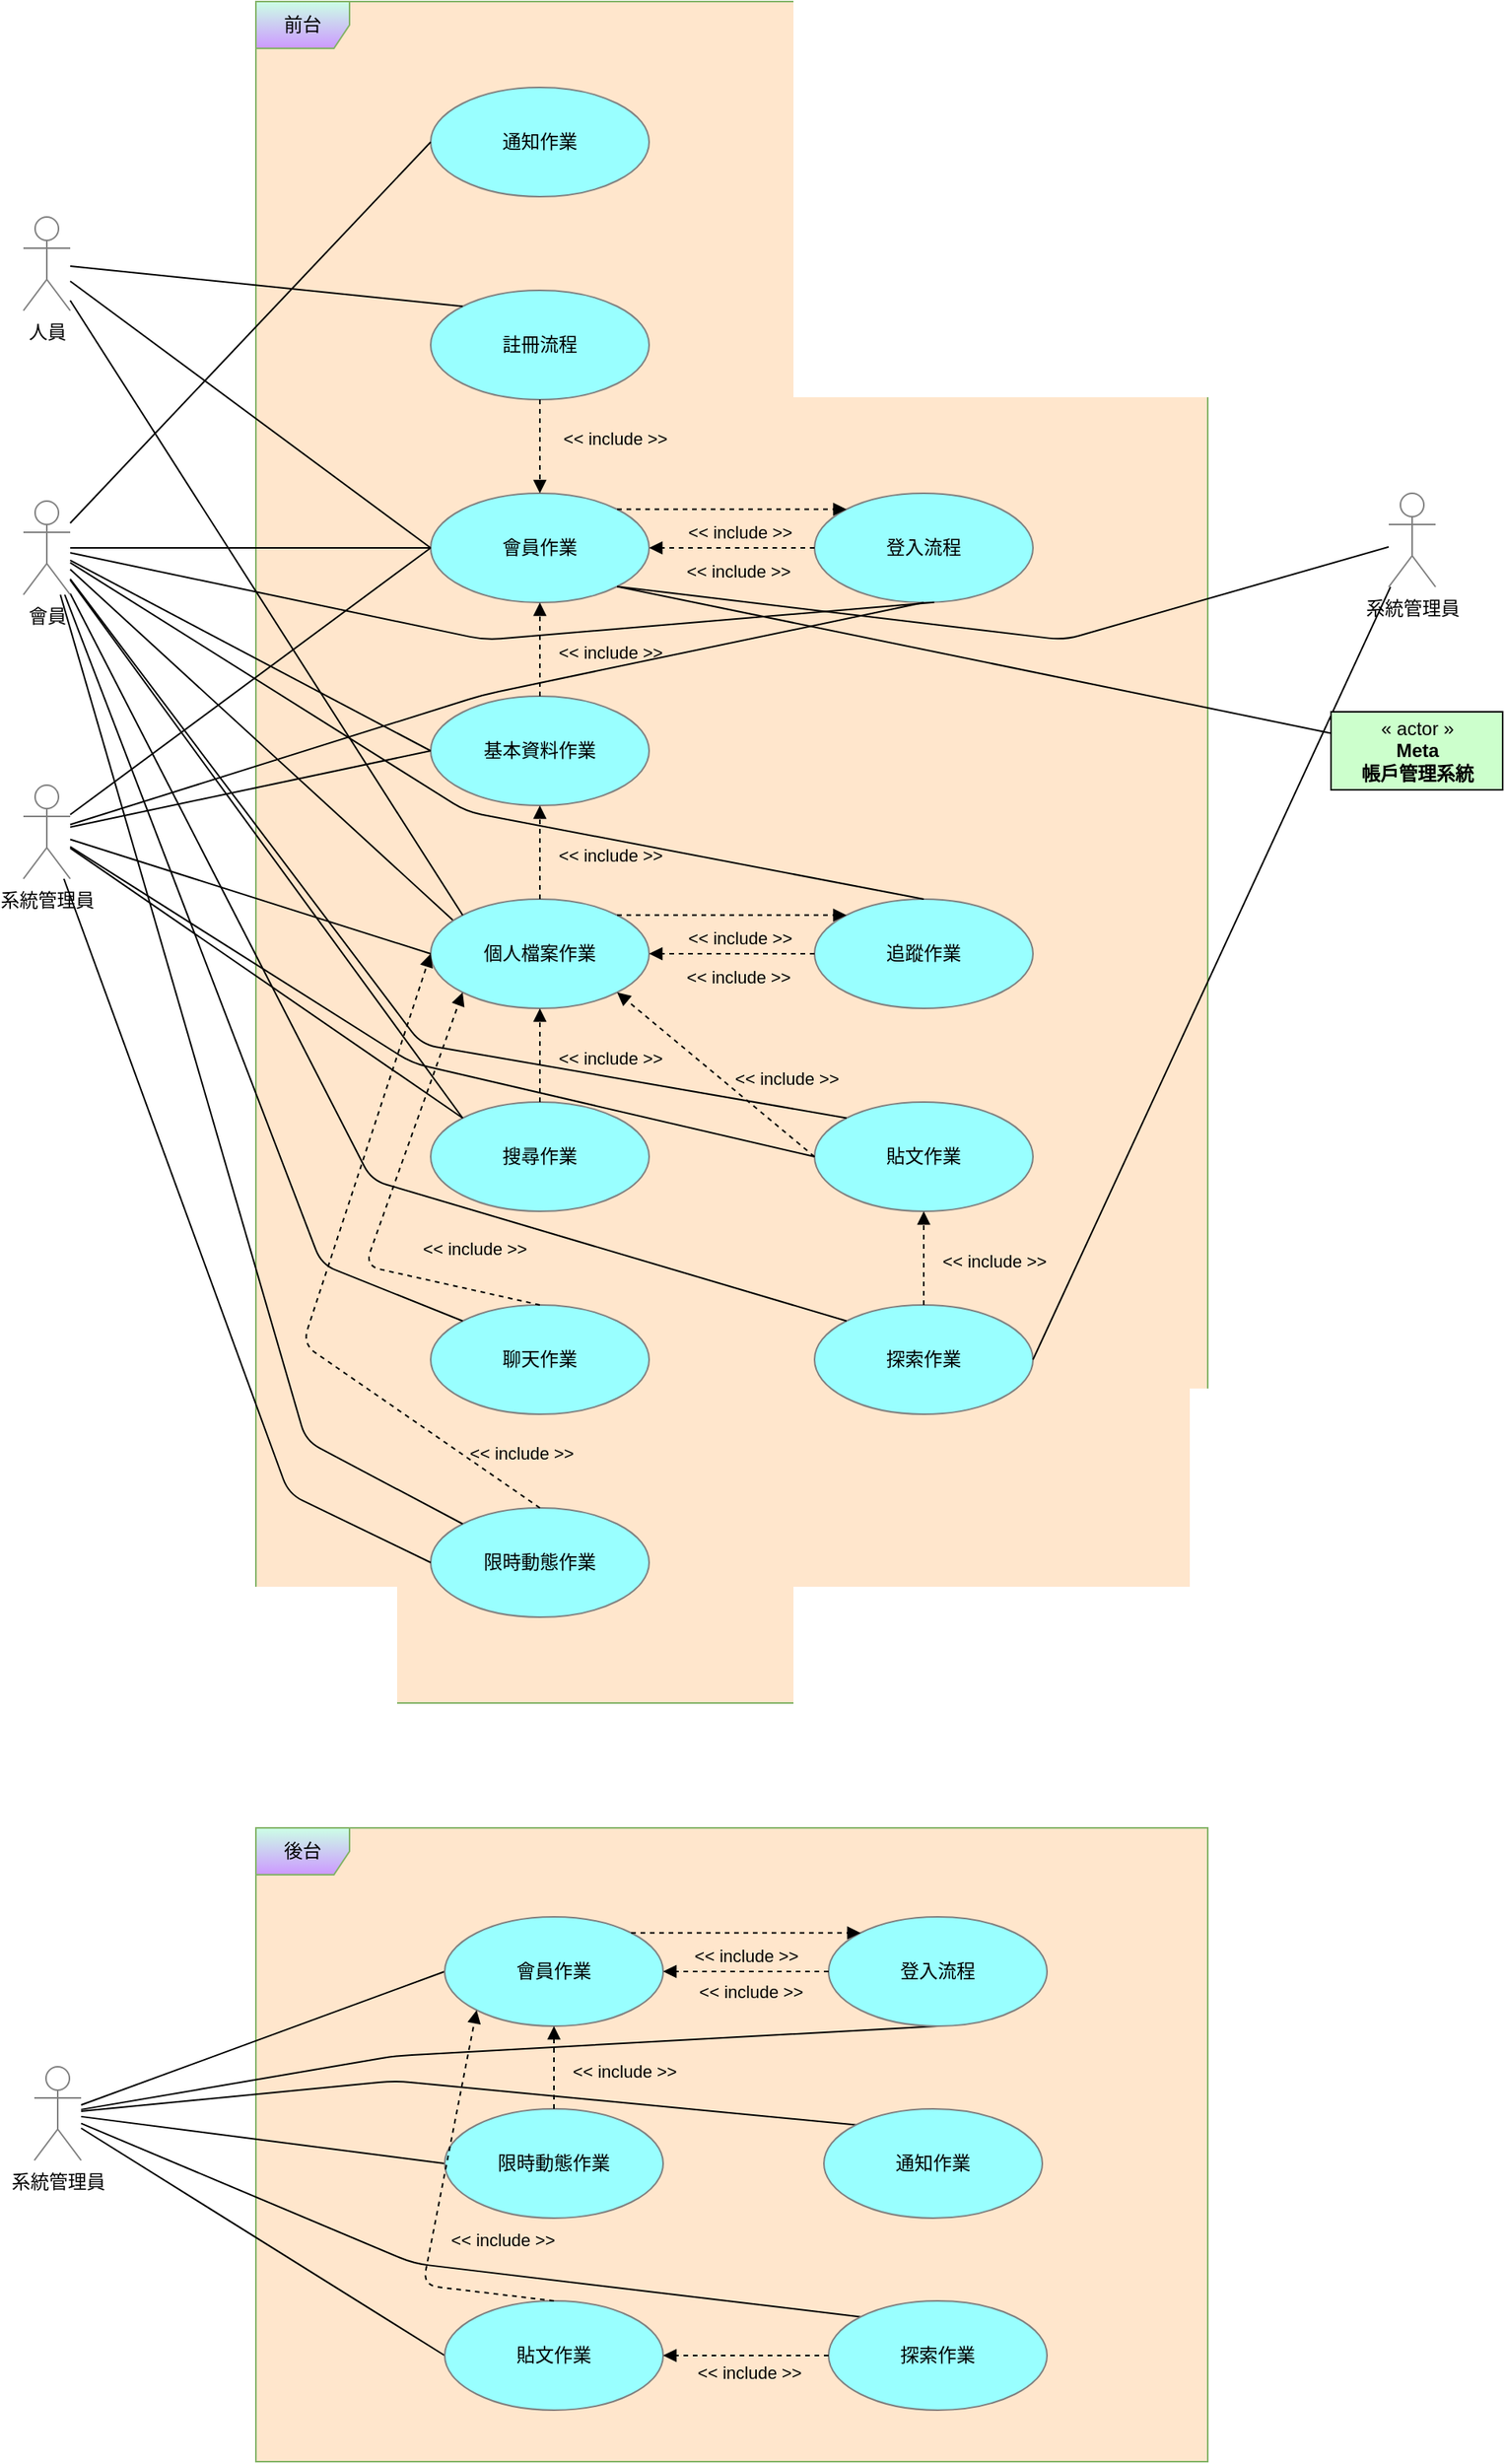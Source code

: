 <mxfile>
    <diagram id="ftglrU1FlYm7jEPvMOvH" name="使用案例圖">
        <mxGraphModel dx="820" dy="567" grid="0" gridSize="10" guides="1" tooltips="1" connect="1" arrows="1" fold="1" page="1" pageScale="1" pageWidth="827" pageHeight="1169" background="#ffffff" math="0" shadow="0">
            <root>
                <mxCell id="0"/>
                <mxCell id="1" parent="0"/>
                <mxCell id="iNfx0G8FtjPH49owoZk--5" value="前台" style="shape=umlFrame;whiteSpace=wrap;html=1;swimlaneFillColor=#FFE6CC;fillColor=#CCFFE6;strokeColor=#82b366;gradientColor=#CC99FF;fontColor=#000000;" parent="1" vertex="1">
                    <mxGeometry x="230" y="80" width="610" height="1090" as="geometry"/>
                </mxCell>
                <mxCell id="iNfx0G8FtjPH49owoZk--6" value="會員作業" style="ellipse;whiteSpace=wrap;html=1;fontColor=#000000;fillColor=#99FFFF;gradientColor=none;strokeColor=#808080;" parent="1" vertex="1">
                    <mxGeometry x="342" y="395" width="140" height="70" as="geometry"/>
                </mxCell>
                <mxCell id="iNfx0G8FtjPH49owoZk--7" value="註冊流程" style="ellipse;whiteSpace=wrap;html=1;fontColor=#000000;fillColor=#99FFFF;gradientColor=none;strokeColor=#808080;" parent="1" vertex="1">
                    <mxGeometry x="342" y="265" width="140" height="70" as="geometry"/>
                </mxCell>
                <mxCell id="iNfx0G8FtjPH49owoZk--8" value="登入流程" style="ellipse;whiteSpace=wrap;html=1;fontColor=#000000;fillColor=#99FFFF;gradientColor=none;strokeColor=#808080;" parent="1" vertex="1">
                    <mxGeometry x="588" y="395" width="140" height="70" as="geometry"/>
                </mxCell>
                <mxCell id="iNfx0G8FtjPH49owoZk--9" value="個人檔案作業" style="ellipse;whiteSpace=wrap;html=1;fontColor=#000000;fillColor=#99FFFF;gradientColor=none;strokeColor=#808080;" parent="1" vertex="1">
                    <mxGeometry x="342" y="655" width="140" height="70" as="geometry"/>
                </mxCell>
                <mxCell id="iNfx0G8FtjPH49owoZk--10" value="貼文作業" style="ellipse;whiteSpace=wrap;html=1;fontColor=#000000;fillColor=#99FFFF;gradientColor=none;strokeColor=#808080;" parent="1" vertex="1">
                    <mxGeometry x="588" y="785" width="140" height="70" as="geometry"/>
                </mxCell>
                <mxCell id="iNfx0G8FtjPH49owoZk--11" value="搜尋作業" style="ellipse;whiteSpace=wrap;html=1;fontColor=#000000;fillColor=#99FFFF;gradientColor=none;strokeColor=#808080;" parent="1" vertex="1">
                    <mxGeometry x="342" y="785" width="140" height="70" as="geometry"/>
                </mxCell>
                <mxCell id="iNfx0G8FtjPH49owoZk--12" value="探索作業" style="ellipse;whiteSpace=wrap;html=1;fontColor=#000000;fillColor=#99FFFF;gradientColor=none;strokeColor=#808080;" parent="1" vertex="1">
                    <mxGeometry x="588" y="915" width="140" height="70" as="geometry"/>
                </mxCell>
                <mxCell id="iNfx0G8FtjPH49owoZk--13" value="聊天作業" style="ellipse;whiteSpace=wrap;html=1;fontColor=#000000;fillColor=#99FFFF;gradientColor=none;strokeColor=#808080;" parent="1" vertex="1">
                    <mxGeometry x="342" y="915" width="140" height="70" as="geometry"/>
                </mxCell>
                <mxCell id="iNfx0G8FtjPH49owoZk--15" value="限時動態作業" style="ellipse;whiteSpace=wrap;html=1;fontColor=#000000;fillColor=#99FFFF;gradientColor=none;strokeColor=#808080;" parent="1" vertex="1">
                    <mxGeometry x="342" y="1045" width="140" height="70" as="geometry"/>
                </mxCell>
                <mxCell id="iNfx0G8FtjPH49owoZk--16" value="追蹤作業" style="ellipse;whiteSpace=wrap;html=1;fontColor=#000000;fillColor=#99FFFF;gradientColor=none;strokeColor=#808080;" parent="1" vertex="1">
                    <mxGeometry x="588" y="655" width="140" height="70" as="geometry"/>
                </mxCell>
                <mxCell id="iNfx0G8FtjPH49owoZk--17" value="基本資料作業" style="ellipse;whiteSpace=wrap;html=1;fontColor=#000000;fillColor=#99FFFF;gradientColor=none;strokeColor=#808080;" parent="1" vertex="1">
                    <mxGeometry x="342" y="525" width="140" height="70" as="geometry"/>
                </mxCell>
                <mxCell id="iNfx0G8FtjPH49owoZk--18" value="通知作業" style="ellipse;whiteSpace=wrap;html=1;fontColor=#000000;fillColor=#99FFFF;gradientColor=none;strokeColor=#808080;" parent="1" vertex="1">
                    <mxGeometry x="342" y="135" width="140" height="70" as="geometry"/>
                </mxCell>
                <mxCell id="iNfx0G8FtjPH49owoZk--19" value="&amp;lt;&amp;lt; include &amp;gt;&amp;gt;" style="endArrow=block;endFill=1;html=1;fontColor=#000000;rounded=1;dashed=1;strokeWidth=1;strokeColor=#000000;labelBackgroundColor=none;exitX=0.5;exitY=1;exitDx=0;exitDy=0;entryX=0.5;entryY=0;entryDx=0;entryDy=0;" parent="1" source="iNfx0G8FtjPH49owoZk--7" target="iNfx0G8FtjPH49owoZk--6" edge="1">
                    <mxGeometry x="-0.167" y="48" width="160" relative="1" as="geometry">
                        <mxPoint x="297" y="240" as="sourcePoint"/>
                        <mxPoint x="297" y="199" as="targetPoint"/>
                        <mxPoint as="offset"/>
                    </mxGeometry>
                </mxCell>
                <mxCell id="iNfx0G8FtjPH49owoZk--20" value="&amp;lt;&amp;lt; include &amp;gt;&amp;gt;" style="endArrow=block;endFill=1;html=1;fontColor=#000000;rounded=1;dashed=1;strokeWidth=1;strokeColor=#000000;labelBackgroundColor=none;exitX=1;exitY=0;exitDx=0;exitDy=0;entryX=0;entryY=0;entryDx=0;entryDy=0;" parent="1" source="iNfx0G8FtjPH49owoZk--6" target="iNfx0G8FtjPH49owoZk--8" edge="1">
                    <mxGeometry x="0.068" y="-15" width="160" relative="1" as="geometry">
                        <mxPoint x="307" y="250" as="sourcePoint"/>
                        <mxPoint x="307" y="209" as="targetPoint"/>
                        <mxPoint as="offset"/>
                    </mxGeometry>
                </mxCell>
                <mxCell id="iNfx0G8FtjPH49owoZk--21" value="&amp;lt;&amp;lt; include &amp;gt;&amp;gt;" style="endArrow=block;endFill=1;html=1;fontColor=#000000;rounded=1;dashed=1;strokeWidth=1;strokeColor=#000000;labelBackgroundColor=none;exitX=0;exitY=0.5;exitDx=0;exitDy=0;entryX=1;entryY=0.5;entryDx=0;entryDy=0;" parent="1" source="iNfx0G8FtjPH49owoZk--8" target="iNfx0G8FtjPH49owoZk--6" edge="1">
                    <mxGeometry x="-0.068" y="15" width="160" relative="1" as="geometry">
                        <mxPoint x="317" y="260" as="sourcePoint"/>
                        <mxPoint x="317" y="219" as="targetPoint"/>
                        <mxPoint as="offset"/>
                    </mxGeometry>
                </mxCell>
                <mxCell id="iNfx0G8FtjPH49owoZk--22" value="&amp;lt;&amp;lt; include &amp;gt;&amp;gt;" style="endArrow=block;endFill=1;html=1;fontColor=#000000;rounded=1;dashed=1;strokeWidth=1;strokeColor=#000000;labelBackgroundColor=none;exitX=0.5;exitY=0;exitDx=0;exitDy=0;entryX=0.5;entryY=1;entryDx=0;entryDy=0;" parent="1" source="iNfx0G8FtjPH49owoZk--17" target="iNfx0G8FtjPH49owoZk--6" edge="1">
                    <mxGeometry x="-0.073" y="-45" width="160" relative="1" as="geometry">
                        <mxPoint x="327" y="270" as="sourcePoint"/>
                        <mxPoint x="327" y="229" as="targetPoint"/>
                        <mxPoint as="offset"/>
                    </mxGeometry>
                </mxCell>
                <mxCell id="iNfx0G8FtjPH49owoZk--23" value="&amp;lt;&amp;lt; include &amp;gt;&amp;gt;" style="endArrow=block;endFill=1;html=1;fontColor=#000000;rounded=1;dashed=1;strokeWidth=1;strokeColor=#000000;labelBackgroundColor=none;exitX=0.5;exitY=0;exitDx=0;exitDy=0;entryX=0.5;entryY=1;entryDx=0;entryDy=0;" parent="1" source="iNfx0G8FtjPH49owoZk--9" target="iNfx0G8FtjPH49owoZk--17" edge="1">
                    <mxGeometry x="-0.073" y="-45" width="160" relative="1" as="geometry">
                        <mxPoint x="337" y="280" as="sourcePoint"/>
                        <mxPoint x="337" y="239" as="targetPoint"/>
                        <mxPoint as="offset"/>
                    </mxGeometry>
                </mxCell>
                <mxCell id="iNfx0G8FtjPH49owoZk--24" value="&amp;lt;&amp;lt; include &amp;gt;&amp;gt;" style="endArrow=block;endFill=1;html=1;fontColor=#000000;rounded=1;dashed=1;strokeWidth=1;strokeColor=#000000;labelBackgroundColor=none;exitX=1;exitY=0;exitDx=0;exitDy=0;entryX=0;entryY=0;entryDx=0;entryDy=0;" parent="1" source="iNfx0G8FtjPH49owoZk--9" target="iNfx0G8FtjPH49owoZk--16" edge="1">
                    <mxGeometry x="0.068" y="-15" width="160" relative="1" as="geometry">
                        <mxPoint x="347" y="290" as="sourcePoint"/>
                        <mxPoint x="347" y="249" as="targetPoint"/>
                        <mxPoint as="offset"/>
                    </mxGeometry>
                </mxCell>
                <mxCell id="iNfx0G8FtjPH49owoZk--25" value="&amp;lt;&amp;lt; include &amp;gt;&amp;gt;" style="endArrow=block;endFill=1;html=1;fontColor=#000000;rounded=1;dashed=1;strokeWidth=1;strokeColor=#000000;labelBackgroundColor=none;exitX=0;exitY=0.5;exitDx=0;exitDy=0;entryX=1;entryY=0.5;entryDx=0;entryDy=0;" parent="1" source="iNfx0G8FtjPH49owoZk--16" target="iNfx0G8FtjPH49owoZk--9" edge="1">
                    <mxGeometry x="-0.068" y="15" width="160" relative="1" as="geometry">
                        <mxPoint x="357" y="300" as="sourcePoint"/>
                        <mxPoint x="357" y="259" as="targetPoint"/>
                        <mxPoint as="offset"/>
                    </mxGeometry>
                </mxCell>
                <mxCell id="iNfx0G8FtjPH49owoZk--26" value="&amp;lt;&amp;lt; include &amp;gt;&amp;gt;" style="endArrow=block;endFill=1;html=1;fontColor=#000000;rounded=1;dashed=1;strokeWidth=1;strokeColor=#000000;labelBackgroundColor=none;exitX=0.5;exitY=0;exitDx=0;exitDy=0;entryX=0.5;entryY=1;entryDx=0;entryDy=0;" parent="1" source="iNfx0G8FtjPH49owoZk--11" target="iNfx0G8FtjPH49owoZk--9" edge="1">
                    <mxGeometry x="-0.073" y="-45" width="160" relative="1" as="geometry">
                        <mxPoint x="367" y="310" as="sourcePoint"/>
                        <mxPoint x="367" y="269" as="targetPoint"/>
                        <mxPoint as="offset"/>
                    </mxGeometry>
                </mxCell>
                <mxCell id="iNfx0G8FtjPH49owoZk--27" value="&amp;lt;&amp;lt; include &amp;gt;&amp;gt;" style="endArrow=block;endFill=1;html=1;fontColor=#000000;rounded=1;dashed=1;strokeWidth=1;strokeColor=#000000;labelBackgroundColor=none;exitX=0;exitY=0.5;exitDx=0;exitDy=0;entryX=1;entryY=1;entryDx=0;entryDy=0;" parent="1" source="iNfx0G8FtjPH49owoZk--10" target="iNfx0G8FtjPH49owoZk--9" edge="1">
                    <mxGeometry x="-0.442" y="-27" width="160" relative="1" as="geometry">
                        <mxPoint x="377" y="320" as="sourcePoint"/>
                        <mxPoint x="377" y="279" as="targetPoint"/>
                        <mxPoint as="offset"/>
                    </mxGeometry>
                </mxCell>
                <mxCell id="iNfx0G8FtjPH49owoZk--28" value="&amp;lt;&amp;lt; include &amp;gt;&amp;gt;" style="endArrow=block;endFill=1;html=1;fontColor=#000000;rounded=1;dashed=1;strokeWidth=1;strokeColor=#000000;labelBackgroundColor=none;exitX=0.5;exitY=0;exitDx=0;exitDy=0;entryX=0.5;entryY=1;entryDx=0;entryDy=0;" parent="1" source="iNfx0G8FtjPH49owoZk--12" target="iNfx0G8FtjPH49owoZk--10" edge="1">
                    <mxGeometry x="-0.073" y="-45" width="160" relative="1" as="geometry">
                        <mxPoint x="387" y="330" as="sourcePoint"/>
                        <mxPoint x="387" y="289" as="targetPoint"/>
                        <mxPoint as="offset"/>
                    </mxGeometry>
                </mxCell>
                <mxCell id="iNfx0G8FtjPH49owoZk--29" value="&amp;lt;&amp;lt; include &amp;gt;&amp;gt;" style="endArrow=block;endFill=1;html=1;fontColor=#000000;rounded=1;dashed=1;strokeWidth=1;strokeColor=#000000;labelBackgroundColor=none;exitX=0.5;exitY=0;exitDx=0;exitDy=0;entryX=0;entryY=1;entryDx=0;entryDy=0;" parent="1" source="iNfx0G8FtjPH49owoZk--13" target="iNfx0G8FtjPH49owoZk--9" edge="1">
                    <mxGeometry x="-0.679" y="-26" width="160" relative="1" as="geometry">
                        <mxPoint x="397" y="340" as="sourcePoint"/>
                        <mxPoint x="397" y="299" as="targetPoint"/>
                        <mxPoint as="offset"/>
                        <Array as="points">
                            <mxPoint x="300" y="890"/>
                        </Array>
                    </mxGeometry>
                </mxCell>
                <mxCell id="iNfx0G8FtjPH49owoZk--30" value="&amp;lt;&amp;lt; include &amp;gt;&amp;gt;" style="endArrow=block;endFill=1;html=1;fontColor=#000000;rounded=1;dashed=1;strokeWidth=1;strokeColor=#000000;labelBackgroundColor=none;exitX=0.5;exitY=0;exitDx=0;exitDy=0;entryX=0;entryY=0.5;entryDx=0;entryDy=0;" parent="1" source="iNfx0G8FtjPH49owoZk--15" target="iNfx0G8FtjPH49owoZk--9" edge="1">
                    <mxGeometry x="-0.867" y="-22" width="160" relative="1" as="geometry">
                        <mxPoint x="407" y="350" as="sourcePoint"/>
                        <mxPoint x="407" y="309" as="targetPoint"/>
                        <mxPoint as="offset"/>
                        <Array as="points">
                            <mxPoint x="260" y="940"/>
                        </Array>
                    </mxGeometry>
                </mxCell>
                <mxCell id="iNfx0G8FtjPH49owoZk--40" style="edgeStyle=none;html=1;entryX=0;entryY=0;entryDx=0;entryDy=0;fontColor=#000000;endArrow=none;endFill=0;strokeColor=#000000;" parent="1" source="iNfx0G8FtjPH49owoZk--31" target="iNfx0G8FtjPH49owoZk--7" edge="1">
                    <mxGeometry relative="1" as="geometry"/>
                </mxCell>
                <mxCell id="iNfx0G8FtjPH49owoZk--41" style="edgeStyle=none;html=1;entryX=0;entryY=0;entryDx=0;entryDy=0;fontColor=#000000;endArrow=none;endFill=0;strokeColor=#000000;" parent="1" source="iNfx0G8FtjPH49owoZk--31" target="iNfx0G8FtjPH49owoZk--9" edge="1">
                    <mxGeometry relative="1" as="geometry"/>
                </mxCell>
                <mxCell id="iNfx0G8FtjPH49owoZk--42" style="edgeStyle=none;html=1;entryX=0;entryY=0.5;entryDx=0;entryDy=0;fontColor=#000000;endArrow=none;endFill=0;strokeColor=#000000;" parent="1" source="iNfx0G8FtjPH49owoZk--31" target="iNfx0G8FtjPH49owoZk--6" edge="1">
                    <mxGeometry relative="1" as="geometry"/>
                </mxCell>
                <mxCell id="iNfx0G8FtjPH49owoZk--31" value="人員" style="shape=umlActor;verticalLabelPosition=bottom;verticalAlign=top;html=1;fontColor=#000000;strokeColor=#808080;fillColor=none;gradientColor=none;" parent="1" vertex="1">
                    <mxGeometry x="81" y="218" width="30" height="60" as="geometry"/>
                </mxCell>
                <mxCell id="iNfx0G8FtjPH49owoZk--43" style="edgeStyle=none;html=1;entryX=0;entryY=0.5;entryDx=0;entryDy=0;fontColor=#000000;endArrow=none;endFill=0;strokeColor=#000000;" parent="1" source="iNfx0G8FtjPH49owoZk--32" target="iNfx0G8FtjPH49owoZk--18" edge="1">
                    <mxGeometry relative="1" as="geometry"/>
                </mxCell>
                <mxCell id="iNfx0G8FtjPH49owoZk--44" style="edgeStyle=none;html=1;entryX=0;entryY=0.5;entryDx=0;entryDy=0;fontColor=#000000;endArrow=none;endFill=0;strokeColor=#000000;" parent="1" source="iNfx0G8FtjPH49owoZk--32" target="iNfx0G8FtjPH49owoZk--6" edge="1">
                    <mxGeometry relative="1" as="geometry"/>
                </mxCell>
                <mxCell id="iNfx0G8FtjPH49owoZk--45" style="edgeStyle=none;html=1;entryX=0;entryY=0.5;entryDx=0;entryDy=0;fontColor=#000000;endArrow=none;endFill=0;strokeColor=#000000;" parent="1" source="iNfx0G8FtjPH49owoZk--32" target="iNfx0G8FtjPH49owoZk--17" edge="1">
                    <mxGeometry relative="1" as="geometry"/>
                </mxCell>
                <mxCell id="iNfx0G8FtjPH49owoZk--46" style="edgeStyle=none;html=1;entryX=0.548;entryY=0.999;entryDx=0;entryDy=0;entryPerimeter=0;fontColor=#000000;endArrow=none;endFill=0;strokeColor=#000000;" parent="1" source="iNfx0G8FtjPH49owoZk--32" target="iNfx0G8FtjPH49owoZk--8" edge="1">
                    <mxGeometry relative="1" as="geometry">
                        <Array as="points">
                            <mxPoint x="377" y="489"/>
                        </Array>
                    </mxGeometry>
                </mxCell>
                <mxCell id="iNfx0G8FtjPH49owoZk--47" style="edgeStyle=none;html=1;entryX=0.101;entryY=0.191;entryDx=0;entryDy=0;entryPerimeter=0;fontColor=#000000;endArrow=none;endFill=0;strokeColor=#000000;" parent="1" source="iNfx0G8FtjPH49owoZk--32" target="iNfx0G8FtjPH49owoZk--9" edge="1">
                    <mxGeometry relative="1" as="geometry"/>
                </mxCell>
                <mxCell id="iNfx0G8FtjPH49owoZk--48" style="edgeStyle=none;html=1;entryX=0.5;entryY=0;entryDx=0;entryDy=0;fontColor=#000000;endArrow=none;endFill=0;strokeColor=#000000;" parent="1" source="iNfx0G8FtjPH49owoZk--32" target="iNfx0G8FtjPH49owoZk--16" edge="1">
                    <mxGeometry relative="1" as="geometry">
                        <Array as="points">
                            <mxPoint x="365" y="599"/>
                        </Array>
                    </mxGeometry>
                </mxCell>
                <mxCell id="iNfx0G8FtjPH49owoZk--49" style="edgeStyle=none;html=1;entryX=0;entryY=0;entryDx=0;entryDy=0;fontColor=#000000;endArrow=none;endFill=0;strokeColor=#000000;" parent="1" source="iNfx0G8FtjPH49owoZk--32" target="iNfx0G8FtjPH49owoZk--11" edge="1">
                    <mxGeometry relative="1" as="geometry"/>
                </mxCell>
                <mxCell id="iNfx0G8FtjPH49owoZk--50" style="edgeStyle=none;html=1;entryX=0;entryY=0;entryDx=0;entryDy=0;fontColor=#000000;endArrow=none;endFill=0;strokeColor=#000000;" parent="1" source="iNfx0G8FtjPH49owoZk--32" target="iNfx0G8FtjPH49owoZk--10" edge="1">
                    <mxGeometry relative="1" as="geometry">
                        <Array as="points">
                            <mxPoint x="336" y="748"/>
                        </Array>
                    </mxGeometry>
                </mxCell>
                <mxCell id="iNfx0G8FtjPH49owoZk--51" style="edgeStyle=none;html=1;entryX=0;entryY=0;entryDx=0;entryDy=0;fontColor=#000000;endArrow=none;endFill=0;strokeColor=#000000;" parent="1" source="iNfx0G8FtjPH49owoZk--32" target="iNfx0G8FtjPH49owoZk--12" edge="1">
                    <mxGeometry relative="1" as="geometry">
                        <Array as="points">
                            <mxPoint x="304" y="835"/>
                        </Array>
                    </mxGeometry>
                </mxCell>
                <mxCell id="iNfx0G8FtjPH49owoZk--52" style="edgeStyle=none;html=1;entryX=0;entryY=0;entryDx=0;entryDy=0;fontColor=#000000;endArrow=none;endFill=0;strokeColor=#000000;" parent="1" source="iNfx0G8FtjPH49owoZk--32" target="iNfx0G8FtjPH49owoZk--13" edge="1">
                    <mxGeometry relative="1" as="geometry">
                        <Array as="points">
                            <mxPoint x="272" y="889"/>
                        </Array>
                    </mxGeometry>
                </mxCell>
                <mxCell id="iNfx0G8FtjPH49owoZk--53" style="edgeStyle=none;html=1;entryX=0;entryY=0;entryDx=0;entryDy=0;fontColor=#000000;endArrow=none;endFill=0;strokeColor=#000000;" parent="1" source="iNfx0G8FtjPH49owoZk--32" target="iNfx0G8FtjPH49owoZk--15" edge="1">
                    <mxGeometry relative="1" as="geometry">
                        <Array as="points">
                            <mxPoint x="262" y="1002"/>
                        </Array>
                    </mxGeometry>
                </mxCell>
                <mxCell id="iNfx0G8FtjPH49owoZk--32" value="會員" style="shape=umlActor;verticalLabelPosition=bottom;verticalAlign=top;html=1;fontColor=#000000;strokeColor=#808080;fillColor=none;gradientColor=none;" parent="1" vertex="1">
                    <mxGeometry x="81" y="400" width="30" height="60" as="geometry"/>
                </mxCell>
                <mxCell id="iNfx0G8FtjPH49owoZk--54" style="edgeStyle=none;html=1;entryX=0;entryY=0.5;entryDx=0;entryDy=0;fontColor=#000000;endArrow=none;endFill=0;strokeColor=#000000;" parent="1" source="iNfx0G8FtjPH49owoZk--33" target="iNfx0G8FtjPH49owoZk--6" edge="1">
                    <mxGeometry relative="1" as="geometry"/>
                </mxCell>
                <mxCell id="iNfx0G8FtjPH49owoZk--55" style="edgeStyle=none;html=1;entryX=0.5;entryY=1;entryDx=0;entryDy=0;fontColor=#000000;endArrow=none;endFill=0;strokeColor=#000000;" parent="1" source="iNfx0G8FtjPH49owoZk--33" target="iNfx0G8FtjPH49owoZk--8" edge="1">
                    <mxGeometry relative="1" as="geometry">
                        <Array as="points">
                            <mxPoint x="376" y="524"/>
                        </Array>
                    </mxGeometry>
                </mxCell>
                <mxCell id="iNfx0G8FtjPH49owoZk--56" style="edgeStyle=none;html=1;entryX=0;entryY=0.5;entryDx=0;entryDy=0;fontColor=#000000;endArrow=none;endFill=0;strokeColor=#000000;" parent="1" source="iNfx0G8FtjPH49owoZk--33" target="iNfx0G8FtjPH49owoZk--17" edge="1">
                    <mxGeometry relative="1" as="geometry"/>
                </mxCell>
                <mxCell id="iNfx0G8FtjPH49owoZk--57" style="edgeStyle=none;html=1;entryX=0;entryY=0.5;entryDx=0;entryDy=0;fontColor=#000000;endArrow=none;endFill=0;strokeColor=#000000;" parent="1" source="iNfx0G8FtjPH49owoZk--33" target="iNfx0G8FtjPH49owoZk--9" edge="1">
                    <mxGeometry relative="1" as="geometry"/>
                </mxCell>
                <mxCell id="iNfx0G8FtjPH49owoZk--58" style="edgeStyle=none;html=1;entryX=0;entryY=0;entryDx=0;entryDy=0;fontColor=#000000;endArrow=none;endFill=0;strokeColor=#000000;" parent="1" source="iNfx0G8FtjPH49owoZk--33" target="iNfx0G8FtjPH49owoZk--11" edge="1">
                    <mxGeometry relative="1" as="geometry"/>
                </mxCell>
                <mxCell id="iNfx0G8FtjPH49owoZk--59" style="edgeStyle=none;html=1;entryX=0;entryY=0.5;entryDx=0;entryDy=0;fontColor=#000000;endArrow=none;endFill=0;strokeColor=#000000;" parent="1" source="iNfx0G8FtjPH49owoZk--33" target="iNfx0G8FtjPH49owoZk--10" edge="1">
                    <mxGeometry relative="1" as="geometry">
                        <Array as="points">
                            <mxPoint x="330" y="760"/>
                        </Array>
                    </mxGeometry>
                </mxCell>
                <mxCell id="iNfx0G8FtjPH49owoZk--60" style="edgeStyle=none;html=1;fontColor=#000000;endArrow=none;endFill=0;strokeColor=#000000;entryX=0;entryY=0.5;entryDx=0;entryDy=0;" parent="1" source="iNfx0G8FtjPH49owoZk--33" target="iNfx0G8FtjPH49owoZk--15" edge="1">
                    <mxGeometry relative="1" as="geometry">
                        <mxPoint x="166" y="1009.286" as="targetPoint"/>
                        <Array as="points">
                            <mxPoint x="251" y="1036"/>
                        </Array>
                    </mxGeometry>
                </mxCell>
                <mxCell id="iNfx0G8FtjPH49owoZk--33" value="系統管理員" style="shape=umlActor;verticalLabelPosition=bottom;verticalAlign=top;html=1;fontColor=#000000;strokeColor=#808080;fillColor=none;gradientColor=none;" parent="1" vertex="1">
                    <mxGeometry x="81" y="582" width="30" height="60" as="geometry"/>
                </mxCell>
                <mxCell id="iNfx0G8FtjPH49owoZk--38" style="edgeStyle=none;html=1;entryX=1;entryY=1;entryDx=0;entryDy=0;fontColor=#000000;endArrow=none;endFill=0;strokeColor=#000000;" parent="1" source="iNfx0G8FtjPH49owoZk--34" target="iNfx0G8FtjPH49owoZk--6" edge="1">
                    <mxGeometry relative="1" as="geometry">
                        <Array as="points">
                            <mxPoint x="748" y="489"/>
                        </Array>
                    </mxGeometry>
                </mxCell>
                <mxCell id="iNfx0G8FtjPH49owoZk--62" style="edgeStyle=none;html=1;entryX=1;entryY=0.5;entryDx=0;entryDy=0;fontColor=#000000;endArrow=none;endFill=0;strokeColor=#000000;" parent="1" source="iNfx0G8FtjPH49owoZk--34" target="iNfx0G8FtjPH49owoZk--12" edge="1">
                    <mxGeometry relative="1" as="geometry"/>
                </mxCell>
                <mxCell id="iNfx0G8FtjPH49owoZk--34" value="系統管理員" style="shape=umlActor;verticalLabelPosition=bottom;verticalAlign=top;html=1;fontColor=#000000;strokeColor=#808080;fillColor=none;gradientColor=none;" parent="1" vertex="1">
                    <mxGeometry x="956" y="395" width="30" height="60" as="geometry"/>
                </mxCell>
                <mxCell id="iNfx0G8FtjPH49owoZk--36" style="edgeStyle=none;html=1;entryX=1;entryY=1;entryDx=0;entryDy=0;fontColor=#000000;strokeColor=#000000;endArrow=none;endFill=0;" parent="1" source="iNfx0G8FtjPH49owoZk--35" target="iNfx0G8FtjPH49owoZk--6" edge="1">
                    <mxGeometry relative="1" as="geometry"/>
                </mxCell>
                <mxCell id="iNfx0G8FtjPH49owoZk--35" value="« actor »&lt;br&gt;&lt;b&gt;Meta&lt;br&gt;帳戶管理系統&lt;/b&gt;" style="html=1;labelBorderColor=none;fontColor=#000000;strokeColor=#000000;fillColor=#CCFFCC;gradientColor=none;" parent="1" vertex="1">
                    <mxGeometry x="919" y="535" width="110" height="50" as="geometry"/>
                </mxCell>
                <mxCell id="iNfx0G8FtjPH49owoZk--61" value="後台" style="shape=umlFrame;whiteSpace=wrap;html=1;swimlaneFillColor=#FFE6CC;fillColor=#CCFFE6;strokeColor=#82b366;gradientColor=#CC99FF;fontColor=#000000;" parent="1" vertex="1">
                    <mxGeometry x="230" y="1250" width="610" height="406" as="geometry"/>
                </mxCell>
                <mxCell id="iNfx0G8FtjPH49owoZk--69" style="edgeStyle=none;html=1;entryX=0;entryY=0.5;entryDx=0;entryDy=0;fontColor=#000000;endArrow=none;endFill=0;strokeColor=#000000;" parent="1" source="iNfx0G8FtjPH49owoZk--63" target="iNfx0G8FtjPH49owoZk--67" edge="1">
                    <mxGeometry relative="1" as="geometry"/>
                </mxCell>
                <mxCell id="iNfx0G8FtjPH49owoZk--76" style="edgeStyle=none;html=1;entryX=0;entryY=0.5;entryDx=0;entryDy=0;fontColor=#000000;endArrow=none;endFill=0;strokeColor=#000000;" parent="1" source="iNfx0G8FtjPH49owoZk--63" target="iNfx0G8FtjPH49owoZk--64" edge="1">
                    <mxGeometry relative="1" as="geometry"/>
                </mxCell>
                <mxCell id="iNfx0G8FtjPH49owoZk--77" style="edgeStyle=none;html=1;entryX=0;entryY=0.5;entryDx=0;entryDy=0;fontColor=#000000;endArrow=none;endFill=0;strokeColor=#000000;" parent="1" source="iNfx0G8FtjPH49owoZk--63" target="iNfx0G8FtjPH49owoZk--65" edge="1">
                    <mxGeometry relative="1" as="geometry"/>
                </mxCell>
                <mxCell id="iNfx0G8FtjPH49owoZk--78" style="edgeStyle=none;html=1;entryX=0.5;entryY=1;entryDx=0;entryDy=0;fontColor=#000000;endArrow=none;endFill=0;strokeColor=#000000;" parent="1" source="iNfx0G8FtjPH49owoZk--63" target="iNfx0G8FtjPH49owoZk--68" edge="1">
                    <mxGeometry relative="1" as="geometry">
                        <Array as="points">
                            <mxPoint x="320" y="1396"/>
                        </Array>
                    </mxGeometry>
                </mxCell>
                <mxCell id="iNfx0G8FtjPH49owoZk--79" style="edgeStyle=none;html=1;entryX=0;entryY=0;entryDx=0;entryDy=0;fontColor=#000000;endArrow=none;endFill=0;strokeColor=#000000;" parent="1" source="iNfx0G8FtjPH49owoZk--63" target="iNfx0G8FtjPH49owoZk--66" edge="1">
                    <mxGeometry relative="1" as="geometry">
                        <Array as="points">
                            <mxPoint x="331" y="1529"/>
                        </Array>
                    </mxGeometry>
                </mxCell>
                <mxCell id="iNfx0G8FtjPH49owoZk--81" style="edgeStyle=none;html=1;entryX=0;entryY=0;entryDx=0;entryDy=0;fontColor=#000000;endArrow=none;endFill=0;strokeColor=#000000;" parent="1" source="iNfx0G8FtjPH49owoZk--63" target="iNfx0G8FtjPH49owoZk--80" edge="1">
                    <mxGeometry relative="1" as="geometry">
                        <Array as="points">
                            <mxPoint x="319" y="1412"/>
                        </Array>
                    </mxGeometry>
                </mxCell>
                <mxCell id="iNfx0G8FtjPH49owoZk--63" value="系統管理員" style="shape=umlActor;verticalLabelPosition=bottom;verticalAlign=top;html=1;fontColor=#000000;strokeColor=#808080;fillColor=none;gradientColor=none;" parent="1" vertex="1">
                    <mxGeometry x="88" y="1403" width="30" height="60" as="geometry"/>
                </mxCell>
                <mxCell id="iNfx0G8FtjPH49owoZk--64" value="限時動態作業" style="ellipse;whiteSpace=wrap;html=1;fontColor=#000000;fillColor=#99FFFF;gradientColor=none;strokeColor=#808080;" parent="1" vertex="1">
                    <mxGeometry x="351" y="1430" width="140" height="70" as="geometry"/>
                </mxCell>
                <mxCell id="iNfx0G8FtjPH49owoZk--65" value="貼文作業" style="ellipse;whiteSpace=wrap;html=1;fontColor=#000000;fillColor=#99FFFF;gradientColor=none;strokeColor=#808080;" parent="1" vertex="1">
                    <mxGeometry x="351" y="1553" width="140" height="70" as="geometry"/>
                </mxCell>
                <mxCell id="iNfx0G8FtjPH49owoZk--66" value="探索作業" style="ellipse;whiteSpace=wrap;html=1;fontColor=#000000;fillColor=#99FFFF;gradientColor=none;strokeColor=#808080;" parent="1" vertex="1">
                    <mxGeometry x="597" y="1553" width="140" height="70" as="geometry"/>
                </mxCell>
                <mxCell id="iNfx0G8FtjPH49owoZk--67" value="會員作業" style="ellipse;whiteSpace=wrap;html=1;fontColor=#000000;fillColor=#99FFFF;gradientColor=none;strokeColor=#808080;" parent="1" vertex="1">
                    <mxGeometry x="351" y="1307" width="140" height="70" as="geometry"/>
                </mxCell>
                <mxCell id="iNfx0G8FtjPH49owoZk--68" value="登入流程" style="ellipse;whiteSpace=wrap;html=1;fontColor=#000000;fillColor=#99FFFF;gradientColor=none;strokeColor=#808080;" parent="1" vertex="1">
                    <mxGeometry x="597" y="1307" width="140" height="70" as="geometry"/>
                </mxCell>
                <mxCell id="iNfx0G8FtjPH49owoZk--70" value="&amp;lt;&amp;lt; include &amp;gt;&amp;gt;" style="endArrow=block;endFill=1;html=1;fontColor=#000000;rounded=1;dashed=1;strokeWidth=1;strokeColor=#000000;labelBackgroundColor=none;exitX=0.5;exitY=0;exitDx=0;exitDy=0;entryX=0;entryY=1;entryDx=0;entryDy=0;" parent="1" source="iNfx0G8FtjPH49owoZk--65" target="iNfx0G8FtjPH49owoZk--67" edge="1">
                    <mxGeometry x="-0.073" y="-45" width="160" relative="1" as="geometry">
                        <mxPoint x="245" y="1725" as="sourcePoint"/>
                        <mxPoint x="245" y="1665" as="targetPoint"/>
                        <mxPoint as="offset"/>
                        <Array as="points">
                            <mxPoint x="337" y="1543"/>
                        </Array>
                    </mxGeometry>
                </mxCell>
                <mxCell id="iNfx0G8FtjPH49owoZk--72" value="&amp;lt;&amp;lt; include &amp;gt;&amp;gt;" style="endArrow=block;endFill=1;html=1;fontColor=#000000;rounded=1;dashed=1;strokeWidth=1;strokeColor=#000000;labelBackgroundColor=none;exitX=0;exitY=0.5;exitDx=0;exitDy=0;entryX=1;entryY=0.5;entryDx=0;entryDy=0;" parent="1" source="iNfx0G8FtjPH49owoZk--68" target="iNfx0G8FtjPH49owoZk--67" edge="1">
                    <mxGeometry x="-0.057" y="13" width="160" relative="1" as="geometry">
                        <mxPoint x="255" y="1735" as="sourcePoint"/>
                        <mxPoint x="255" y="1675" as="targetPoint"/>
                        <mxPoint as="offset"/>
                    </mxGeometry>
                </mxCell>
                <mxCell id="iNfx0G8FtjPH49owoZk--73" value="&amp;lt;&amp;lt; include &amp;gt;&amp;gt;" style="endArrow=block;endFill=1;html=1;fontColor=#000000;rounded=1;dashed=1;strokeWidth=1;strokeColor=#000000;labelBackgroundColor=none;exitX=0;exitY=0.5;exitDx=0;exitDy=0;entryX=1;entryY=0.5;entryDx=0;entryDy=0;" parent="1" source="iNfx0G8FtjPH49owoZk--66" target="iNfx0G8FtjPH49owoZk--65" edge="1">
                    <mxGeometry x="-0.038" y="11" width="160" relative="1" as="geometry">
                        <mxPoint x="265" y="1745" as="sourcePoint"/>
                        <mxPoint x="265" y="1685" as="targetPoint"/>
                        <mxPoint as="offset"/>
                    </mxGeometry>
                </mxCell>
                <mxCell id="iNfx0G8FtjPH49owoZk--74" value="&amp;lt;&amp;lt; include &amp;gt;&amp;gt;" style="endArrow=block;endFill=1;html=1;fontColor=#000000;rounded=1;dashed=1;strokeWidth=1;strokeColor=#000000;labelBackgroundColor=none;exitX=0.5;exitY=0;exitDx=0;exitDy=0;entryX=0.5;entryY=1;entryDx=0;entryDy=0;" parent="1" source="iNfx0G8FtjPH49owoZk--64" target="iNfx0G8FtjPH49owoZk--67" edge="1">
                    <mxGeometry x="-0.073" y="-45" width="160" relative="1" as="geometry">
                        <mxPoint x="275" y="1755" as="sourcePoint"/>
                        <mxPoint x="275" y="1695" as="targetPoint"/>
                        <mxPoint as="offset"/>
                    </mxGeometry>
                </mxCell>
                <mxCell id="iNfx0G8FtjPH49owoZk--75" value="&amp;lt;&amp;lt; include &amp;gt;&amp;gt;" style="endArrow=block;endFill=1;html=1;fontColor=#000000;rounded=1;dashed=1;strokeWidth=1;strokeColor=#000000;labelBackgroundColor=none;exitX=1;exitY=0;exitDx=0;exitDy=0;entryX=0;entryY=0;entryDx=0;entryDy=0;" parent="1" source="iNfx0G8FtjPH49owoZk--67" target="iNfx0G8FtjPH49owoZk--68" edge="1">
                    <mxGeometry y="-15" width="160" relative="1" as="geometry">
                        <mxPoint x="285" y="1765" as="sourcePoint"/>
                        <mxPoint x="285" y="1705" as="targetPoint"/>
                        <mxPoint as="offset"/>
                    </mxGeometry>
                </mxCell>
                <mxCell id="iNfx0G8FtjPH49owoZk--80" value="通知作業" style="ellipse;whiteSpace=wrap;html=1;fontColor=#000000;fillColor=#99FFFF;gradientColor=none;strokeColor=#808080;" parent="1" vertex="1">
                    <mxGeometry x="594" y="1430" width="140" height="70" as="geometry"/>
                </mxCell>
            </root>
        </mxGraphModel>
    </diagram>
    <diagram id="rw0xEh2Q6HEWuy4HhyIE" name="初步類別圖">
        <mxGraphModel dx="1647" dy="567" grid="1" gridSize="10" guides="1" tooltips="1" connect="1" arrows="1" fold="1" page="1" pageScale="1" pageWidth="827" pageHeight="1169" background="none" math="0" shadow="0">
            <root>
                <mxCell id="zrKbW5Popk7BHK01cqO5-0"/>
                <mxCell id="zrKbW5Popk7BHK01cqO5-1" parent="zrKbW5Popk7BHK01cqO5-0"/>
                <mxCell id="BlBHVZsEbxWbMmqO0hii-5" value="member" style="swimlane;fontStyle=1;align=center;verticalAlign=top;childLayout=stackLayout;horizontal=1;startSize=26;horizontalStack=0;resizeParent=1;resizeParentMax=0;resizeLast=0;collapsible=1;marginBottom=0;" parent="zrKbW5Popk7BHK01cqO5-1" vertex="1">
                    <mxGeometry x="430" y="220" width="160" height="140" as="geometry"/>
                </mxCell>
                <mxCell id="BlBHVZsEbxWbMmqO0hii-6" value=" + E-mail: Strings&#10; + phoneNumber: int&#10;" style="text;strokeColor=none;fillColor=none;align=left;verticalAlign=top;spacingLeft=4;spacingRight=4;overflow=hidden;rotatable=0;points=[[0,0.5],[1,0.5]];portConstraint=eastwest;" parent="BlBHVZsEbxWbMmqO0hii-5" vertex="1">
                    <mxGeometry y="26" width="160" height="54" as="geometry"/>
                </mxCell>
                <mxCell id="BlBHVZsEbxWbMmqO0hii-7" value="" style="line;strokeWidth=1;fillColor=none;align=left;verticalAlign=middle;spacingTop=-1;spacingLeft=3;spacingRight=3;rotatable=0;labelPosition=right;points=[];portConstraint=eastwest;" parent="BlBHVZsEbxWbMmqO0hii-5" vertex="1">
                    <mxGeometry y="80" width="160" height="8" as="geometry"/>
                </mxCell>
                <mxCell id="BlBHVZsEbxWbMmqO0hii-8" value="+ User(): void&#10;+ member(): void" style="text;strokeColor=none;fillColor=none;align=left;verticalAlign=top;spacingLeft=4;spacingRight=4;overflow=hidden;rotatable=0;points=[[0,0.5],[1,0.5]];portConstraint=eastwest;" parent="BlBHVZsEbxWbMmqO0hii-5" vertex="1">
                    <mxGeometry y="88" width="160" height="52" as="geometry"/>
                </mxCell>
                <mxCell id="BlBHVZsEbxWbMmqO0hii-9" value="information" style="swimlane;fontStyle=0;childLayout=stackLayout;horizontal=1;startSize=26;horizontalStack=0;resizeParent=1;resizeParentMax=0;resizeLast=0;collapsible=1;marginBottom=0;" parent="zrKbW5Popk7BHK01cqO5-1" vertex="1">
                    <mxGeometry x="70" y="70" width="170" height="130" as="geometry"/>
                </mxCell>
                <mxCell id="BlBHVZsEbxWbMmqO0hii-10" value=" + user_id: String&#10; + name: Strings&#10; + gender: Strings&#10; + img: jpg&#10; + Introduction: String&#10; + password: Strings" style="text;strokeColor=none;fillColor=none;align=left;verticalAlign=top;spacingLeft=4;spacingRight=4;overflow=hidden;rotatable=0;points=[[0,0.5],[1,0.5]];portConstraint=eastwest;" parent="BlBHVZsEbxWbMmqO0hii-9" vertex="1">
                    <mxGeometry y="26" width="170" height="104" as="geometry"/>
                </mxCell>
                <mxCell id="BlBHVZsEbxWbMmqO0hii-11" value="Professional_membership" style="swimlane;fontStyle=1;align=center;verticalAlign=top;childLayout=stackLayout;horizontal=1;startSize=26;horizontalStack=0;resizeParent=1;resizeParentMax=0;resizeLast=0;collapsible=1;marginBottom=0;" parent="zrKbW5Popk7BHK01cqO5-1" vertex="1">
                    <mxGeometry x="385" y="700" width="250" height="150" as="geometry"/>
                </mxCell>
                <mxCell id="BlBHVZsEbxWbMmqO0hii-12" value=" + Merchant_E-mail: Strings&#10; + Merchant_phoneNumber: int&#10; + Merchant_location: Strings" style="text;strokeColor=none;fillColor=none;align=left;verticalAlign=top;spacingLeft=4;spacingRight=4;overflow=hidden;rotatable=0;points=[[0,0.5],[1,0.5]];portConstraint=eastwest;" parent="BlBHVZsEbxWbMmqO0hii-11" vertex="1">
                    <mxGeometry y="26" width="250" height="64" as="geometry"/>
                </mxCell>
                <mxCell id="BlBHVZsEbxWbMmqO0hii-13" value="" style="line;strokeWidth=1;fillColor=none;align=left;verticalAlign=middle;spacingTop=-1;spacingLeft=3;spacingRight=3;rotatable=0;labelPosition=right;points=[];portConstraint=eastwest;" parent="BlBHVZsEbxWbMmqO0hii-11" vertex="1">
                    <mxGeometry y="90" width="250" height="8" as="geometry"/>
                </mxCell>
                <mxCell id="BlBHVZsEbxWbMmqO0hii-14" value="+ User(): void&#10;+ member(): void" style="text;strokeColor=none;fillColor=none;align=left;verticalAlign=top;spacingLeft=4;spacingRight=4;overflow=hidden;rotatable=0;points=[[0,0.5],[1,0.5]];portConstraint=eastwest;" parent="BlBHVZsEbxWbMmqO0hii-11" vertex="1">
                    <mxGeometry y="98" width="250" height="52" as="geometry"/>
                </mxCell>
                <mxCell id="BlBHVZsEbxWbMmqO0hii-15" style="edgeStyle=none;html=1;startArrow=blockThin;startFill=0;endArrow=none;endFill=0;exitX=1;exitY=0.5;exitDx=0;exitDy=0;" parent="zrKbW5Popk7BHK01cqO5-1" source="BlBHVZsEbxWbMmqO0hii-10" target="BlBHVZsEbxWbMmqO0hii-5" edge="1">
                    <mxGeometry relative="1" as="geometry">
                        <Array as="points">
                            <mxPoint x="350" y="148"/>
                        </Array>
                        <mxPoint x="-285" y="30" as="sourcePoint"/>
                        <mxPoint x="60" y="105" as="targetPoint"/>
                    </mxGeometry>
                </mxCell>
                <mxCell id="BlBHVZsEbxWbMmqO0hii-16" style="edgeStyle=none;html=1;startArrow=blockThin;startFill=0;endArrow=none;endFill=0;entryX=0;entryY=0.5;entryDx=0;entryDy=0;" parent="zrKbW5Popk7BHK01cqO5-1" source="BlBHVZsEbxWbMmqO0hii-9" target="BlBHVZsEbxWbMmqO0hii-12" edge="1">
                    <mxGeometry relative="1" as="geometry">
                        <Array as="points">
                            <mxPoint x="380" y="250"/>
                        </Array>
                        <mxPoint x="250" y="158" as="sourcePoint"/>
                        <mxPoint x="441.127" y="230.0" as="targetPoint"/>
                    </mxGeometry>
                </mxCell>
                <mxCell id="BlBHVZsEbxWbMmqO0hii-17" value="Message" style="swimlane;fontStyle=1;align=center;verticalAlign=top;childLayout=stackLayout;horizontal=1;startSize=26;horizontalStack=0;resizeParent=1;resizeParentMax=0;resizeLast=0;collapsible=1;marginBottom=0;" parent="zrKbW5Popk7BHK01cqO5-1" vertex="1">
                    <mxGeometry x="-35" y="307.5" width="270" height="130" as="geometry"/>
                </mxCell>
                <mxCell id="BlBHVZsEbxWbMmqO0hii-18" value="+ time: date&#10;+ message: Strings&#10;+ img: png&#10;+ user_id: Strings" style="text;strokeColor=none;fillColor=none;align=left;verticalAlign=top;spacingLeft=4;spacingRight=4;overflow=hidden;rotatable=0;points=[[0,0.5],[1,0.5]];portConstraint=eastwest;" parent="BlBHVZsEbxWbMmqO0hii-17" vertex="1">
                    <mxGeometry y="26" width="270" height="64" as="geometry"/>
                </mxCell>
                <mxCell id="BlBHVZsEbxWbMmqO0hii-19" value="" style="line;strokeWidth=1;fillColor=none;align=left;verticalAlign=middle;spacingTop=-1;spacingLeft=3;spacingRight=3;rotatable=0;labelPosition=right;points=[];portConstraint=eastwest;" parent="BlBHVZsEbxWbMmqO0hii-17" vertex="1">
                    <mxGeometry y="90" width="270" height="8" as="geometry"/>
                </mxCell>
                <mxCell id="BlBHVZsEbxWbMmqO0hii-20" value="+ Message(message): double" style="text;strokeColor=none;fillColor=none;align=left;verticalAlign=top;spacingLeft=4;spacingRight=4;overflow=hidden;rotatable=0;points=[[0,0.5],[1,0.5]];portConstraint=eastwest;" parent="BlBHVZsEbxWbMmqO0hii-17" vertex="1">
                    <mxGeometry y="98" width="270" height="32" as="geometry"/>
                </mxCell>
                <mxCell id="BlBHVZsEbxWbMmqO0hii-21" value="" style="endArrow=diamondThin;html=1;edgeStyle=orthogonalEdgeStyle;endFill=0;" parent="zrKbW5Popk7BHK01cqO5-1" source="BlBHVZsEbxWbMmqO0hii-5" target="3oY8aE0pfnFzNvDMhaBG-11" edge="1">
                    <mxGeometry relative="1" as="geometry">
                        <mxPoint x="600" y="430" as="sourcePoint"/>
                        <mxPoint x="560" y="400" as="targetPoint"/>
                        <Array as="points"/>
                    </mxGeometry>
                </mxCell>
                <mxCell id="BlBHVZsEbxWbMmqO0hii-22" value="1" style="edgeLabel;resizable=0;html=1;align=left;verticalAlign=bottom;labelBackgroundColor=none;" parent="BlBHVZsEbxWbMmqO0hii-21" connectable="0" vertex="1">
                    <mxGeometry x="-1" relative="1" as="geometry">
                        <mxPoint x="-20" y="20" as="offset"/>
                    </mxGeometry>
                </mxCell>
                <mxCell id="BlBHVZsEbxWbMmqO0hii-23" value="1" style="edgeLabel;resizable=0;html=1;align=right;verticalAlign=bottom;labelBackgroundColor=none;" parent="BlBHVZsEbxWbMmqO0hii-21" connectable="0" vertex="1">
                    <mxGeometry x="1" relative="1" as="geometry">
                        <mxPoint x="-10" y="-1" as="offset"/>
                    </mxGeometry>
                </mxCell>
                <mxCell id="BlBHVZsEbxWbMmqO0hii-24" value="" style="endArrow=none;html=1;edgeStyle=orthogonalEdgeStyle;" parent="zrKbW5Popk7BHK01cqO5-1" source="BlBHVZsEbxWbMmqO0hii-17" target="3oY8aE0pfnFzNvDMhaBG-11" edge="1">
                    <mxGeometry relative="1" as="geometry">
                        <mxPoint x="520" y="500" as="sourcePoint"/>
                        <mxPoint x="520" y="370" as="targetPoint"/>
                        <Array as="points">
                            <mxPoint x="350" y="355"/>
                            <mxPoint x="350" y="525"/>
                        </Array>
                    </mxGeometry>
                </mxCell>
                <mxCell id="BlBHVZsEbxWbMmqO0hii-25" value="1..*" style="edgeLabel;resizable=0;html=1;align=left;verticalAlign=bottom;labelBackgroundColor=none;" parent="BlBHVZsEbxWbMmqO0hii-24" connectable="0" vertex="1">
                    <mxGeometry x="-1" relative="1" as="geometry">
                        <mxPoint x="4" y="-1" as="offset"/>
                    </mxGeometry>
                </mxCell>
                <mxCell id="BlBHVZsEbxWbMmqO0hii-26" value="1" style="edgeLabel;resizable=0;html=1;align=right;verticalAlign=bottom;labelBackgroundColor=none;" parent="BlBHVZsEbxWbMmqO0hii-24" connectable="0" vertex="1">
                    <mxGeometry x="1" relative="1" as="geometry">
                        <mxPoint x="-6" as="offset"/>
                    </mxGeometry>
                </mxCell>
                <mxCell id="BlBHVZsEbxWbMmqO0hii-31" value="&lt;p style=&quot;margin: 0px ; margin-top: 4px ; text-align: center&quot;&gt;SignIn&lt;/p&gt;&lt;hr size=&quot;1&quot;&gt;&amp;nbsp;+&lt;br&gt;&lt;hr size=&quot;1&quot;&gt;&lt;p style=&quot;margin: 0px ; margin-left: 4px&quot;&gt;+ signIn():void&lt;/p&gt;" style="verticalAlign=top;align=left;overflow=fill;fontSize=12;fontFamily=Helvetica;html=1;" parent="zrKbW5Popk7BHK01cqO5-1" vertex="1">
                    <mxGeometry x="740" y="260" width="160" height="80" as="geometry"/>
                </mxCell>
                <mxCell id="BlBHVZsEbxWbMmqO0hii-32" value="" style="endArrow=none;html=1;edgeStyle=orthogonalEdgeStyle;entryX=0.5;entryY=0;entryDx=0;entryDy=0;" parent="zrKbW5Popk7BHK01cqO5-1" source="3oY8aE0pfnFzNvDMhaBG-7" target="BlBHVZsEbxWbMmqO0hii-31" edge="1">
                    <mxGeometry relative="1" as="geometry">
                        <mxPoint x="790" y="410" as="sourcePoint"/>
                        <mxPoint x="920" y="410" as="targetPoint"/>
                        <Array as="points"/>
                    </mxGeometry>
                </mxCell>
                <mxCell id="BlBHVZsEbxWbMmqO0hii-33" value="1" style="edgeLabel;resizable=0;html=1;align=left;verticalAlign=bottom;labelBackgroundColor=none;" parent="BlBHVZsEbxWbMmqO0hii-32" connectable="0" vertex="1">
                    <mxGeometry x="-1" relative="1" as="geometry">
                        <mxPoint x="-10" y="18" as="offset"/>
                    </mxGeometry>
                </mxCell>
                <mxCell id="BlBHVZsEbxWbMmqO0hii-34" value="1" style="edgeLabel;resizable=0;html=1;align=right;verticalAlign=bottom;labelBackgroundColor=none;" parent="BlBHVZsEbxWbMmqO0hii-32" connectable="0" vertex="1">
                    <mxGeometry x="1" relative="1" as="geometry">
                        <mxPoint x="-1" y="-1" as="offset"/>
                    </mxGeometry>
                </mxCell>
                <mxCell id="BlBHVZsEbxWbMmqO0hii-38" value="" style="endArrow=none;html=1;edgeStyle=orthogonalEdgeStyle;" parent="zrKbW5Popk7BHK01cqO5-1" source="BlBHVZsEbxWbMmqO0hii-5" target="BlBHVZsEbxWbMmqO0hii-31" edge="1">
                    <mxGeometry relative="1" as="geometry">
                        <mxPoint x="130" y="360" as="sourcePoint"/>
                        <mxPoint x="450" y="310" as="targetPoint"/>
                        <Array as="points">
                            <mxPoint x="730" y="290"/>
                            <mxPoint x="730" y="290"/>
                        </Array>
                    </mxGeometry>
                </mxCell>
                <mxCell id="BlBHVZsEbxWbMmqO0hii-39" value="1..*" style="edgeLabel;resizable=0;html=1;align=left;verticalAlign=bottom;labelBackgroundColor=none;" parent="BlBHVZsEbxWbMmqO0hii-38" connectable="0" vertex="1">
                    <mxGeometry x="-1" relative="1" as="geometry">
                        <mxPoint y="-1" as="offset"/>
                    </mxGeometry>
                </mxCell>
                <mxCell id="BlBHVZsEbxWbMmqO0hii-40" value="1" style="edgeLabel;resizable=0;html=1;align=right;verticalAlign=bottom;labelBackgroundColor=none;" parent="BlBHVZsEbxWbMmqO0hii-38" connectable="0" vertex="1">
                    <mxGeometry x="1" relative="1" as="geometry">
                        <mxPoint x="-2" as="offset"/>
                    </mxGeometry>
                </mxCell>
                <mxCell id="BlBHVZsEbxWbMmqO0hii-41" value="" style="endArrow=none;html=1;edgeStyle=orthogonalEdgeStyle;" parent="zrKbW5Popk7BHK01cqO5-1" source="BlBHVZsEbxWbMmqO0hii-11" target="BlBHVZsEbxWbMmqO0hii-31" edge="1">
                    <mxGeometry relative="1" as="geometry">
                        <mxPoint x="600" y="300" as="sourcePoint"/>
                        <mxPoint x="760" y="355" as="targetPoint"/>
                        <Array as="points">
                            <mxPoint x="710" y="770"/>
                            <mxPoint x="710" y="290"/>
                        </Array>
                    </mxGeometry>
                </mxCell>
                <mxCell id="BlBHVZsEbxWbMmqO0hii-42" value="1..*" style="edgeLabel;resizable=0;html=1;align=left;verticalAlign=bottom;labelBackgroundColor=none;" parent="BlBHVZsEbxWbMmqO0hii-41" connectable="0" vertex="1">
                    <mxGeometry x="-1" relative="1" as="geometry">
                        <mxPoint y="-1" as="offset"/>
                    </mxGeometry>
                </mxCell>
                <mxCell id="BlBHVZsEbxWbMmqO0hii-43" value="1" style="edgeLabel;resizable=0;html=1;align=right;verticalAlign=bottom;labelBackgroundColor=none;" parent="BlBHVZsEbxWbMmqO0hii-41" connectable="0" vertex="1">
                    <mxGeometry x="1" relative="1" as="geometry">
                        <mxPoint x="-2" as="offset"/>
                    </mxGeometry>
                </mxCell>
                <mxCell id="BlBHVZsEbxWbMmqO0hii-44" value="&lt;p style=&quot;margin: 0px ; margin-top: 4px ; text-align: center&quot;&gt;SystemAdministrators&lt;/p&gt;&lt;hr size=&quot;1&quot;&gt;+ id: int&lt;br&gt;+&amp;nbsp;&lt;span&gt;name: Strings&lt;br&gt;&lt;/span&gt;+ gender: Strings&lt;br&gt;+&amp;nbsp;&lt;span&gt;img: jpg&lt;br&gt;&lt;/span&gt;+ email: Strings&lt;br&gt;&amp;nbsp;+ password: Strings&lt;br&gt;&lt;hr size=&quot;1&quot;&gt;&lt;p style=&quot;margin: 0px ; margin-left: 4px&quot;&gt;+ User():void&lt;br&gt;&lt;/p&gt;&lt;p style=&quot;margin: 0px ; margin-left: 4px&quot;&gt;+ Administrators(): void&lt;span&gt;&amp;nbsp;&lt;/span&gt;&lt;/p&gt;" style="verticalAlign=top;align=left;overflow=fill;fontSize=12;fontFamily=Helvetica;html=1;" parent="zrKbW5Popk7BHK01cqO5-1" vertex="1">
                    <mxGeometry x="405" y="999" width="210" height="170" as="geometry"/>
                </mxCell>
                <mxCell id="3oY8aE0pfnFzNvDMhaBG-0" value="" style="endArrow=none;html=1;edgeStyle=orthogonalEdgeStyle;" parent="zrKbW5Popk7BHK01cqO5-1" source="BlBHVZsEbxWbMmqO0hii-44" target="BlBHVZsEbxWbMmqO0hii-31" edge="1">
                    <mxGeometry relative="1" as="geometry">
                        <mxPoint x="645" y="580.059" as="sourcePoint"/>
                        <mxPoint x="760" y="370.059" as="targetPoint"/>
                        <Array as="points">
                            <mxPoint x="820" y="1090"/>
                        </Array>
                    </mxGeometry>
                </mxCell>
                <mxCell id="3oY8aE0pfnFzNvDMhaBG-1" value="1..*" style="edgeLabel;resizable=0;html=1;align=left;verticalAlign=bottom;labelBackgroundColor=none;" parent="3oY8aE0pfnFzNvDMhaBG-0" connectable="0" vertex="1">
                    <mxGeometry x="-1" relative="1" as="geometry">
                        <mxPoint y="-1" as="offset"/>
                    </mxGeometry>
                </mxCell>
                <mxCell id="3oY8aE0pfnFzNvDMhaBG-2" value="1" style="edgeLabel;resizable=0;html=1;align=right;verticalAlign=bottom;labelBackgroundColor=none;" parent="3oY8aE0pfnFzNvDMhaBG-0" connectable="0" vertex="1">
                    <mxGeometry x="1" relative="1" as="geometry">
                        <mxPoint x="-10" y="20" as="offset"/>
                    </mxGeometry>
                </mxCell>
                <mxCell id="3oY8aE0pfnFzNvDMhaBG-3" value="" style="edgeStyle=none;html=1;startArrow=blockThin;startFill=0;endArrow=none;endFill=0;dashed=1;" parent="zrKbW5Popk7BHK01cqO5-1" source="3oY8aE0pfnFzNvDMhaBG-4" target="3oY8aE0pfnFzNvDMhaBG-7" edge="1">
                    <mxGeometry relative="1" as="geometry">
                        <mxPoint x="910" y="135.0" as="targetPoint"/>
                    </mxGeometry>
                </mxCell>
                <mxCell id="3oY8aE0pfnFzNvDMhaBG-4" value="&lt;p style=&quot;margin: 0px ; margin-top: 4px ; text-align: center&quot;&gt;&lt;i&gt;&amp;lt;&amp;lt;Interface&amp;gt;&amp;gt;&lt;/i&gt;&lt;br&gt;&lt;b&gt;SignUpInterface&lt;/b&gt;&lt;/p&gt;&lt;hr size=&quot;1&quot;&gt;&lt;p style=&quot;margin: 0px ; margin-left: 4px&quot;&gt;&lt;br&gt;&lt;/p&gt;&lt;hr size=&quot;1&quot;&gt;&lt;p style=&quot;margin: 0px ; margin-left: 4px&quot;&gt;+ signUp(): void&lt;br&gt;+ return(): double&lt;/p&gt;" style="verticalAlign=top;align=left;overflow=fill;fontSize=12;fontFamily=Helvetica;html=1;" parent="zrKbW5Popk7BHK01cqO5-1" vertex="1">
                    <mxGeometry x="1040" y="77.5" width="190" height="115" as="geometry"/>
                </mxCell>
                <mxCell id="3oY8aE0pfnFzNvDMhaBG-5" value="" style="edgeStyle=none;html=1;dashed=1;startArrow=blockThin;startFill=0;endArrow=none;endFill=0;" parent="zrKbW5Popk7BHK01cqO5-1" source="3oY8aE0pfnFzNvDMhaBG-6" target="BlBHVZsEbxWbMmqO0hii-31" edge="1">
                    <mxGeometry relative="1" as="geometry">
                        <mxPoint x="930" y="337.5" as="targetPoint"/>
                    </mxGeometry>
                </mxCell>
                <mxCell id="3oY8aE0pfnFzNvDMhaBG-6" value="&lt;p style=&quot;margin: 0px ; margin-top: 4px ; text-align: center&quot;&gt;&lt;i&gt;&amp;lt;&amp;lt;Interface&amp;gt;&amp;gt;&lt;/i&gt;&lt;br&gt;&lt;b&gt;SignInInterface&lt;/b&gt;&lt;/p&gt;&lt;hr size=&quot;1&quot;&gt;&lt;p style=&quot;margin: 0px ; margin-left: 4px&quot;&gt;&lt;br&gt;&lt;/p&gt;&lt;hr size=&quot;1&quot;&gt;&lt;p style=&quot;margin: 0px ; margin-left: 4px&quot;&gt;+ signIn(): void&lt;br&gt;&lt;/p&gt;" style="verticalAlign=top;align=left;overflow=fill;fontSize=12;fontFamily=Helvetica;html=1;" parent="zrKbW5Popk7BHK01cqO5-1" vertex="1">
                    <mxGeometry x="1040" y="247.5" width="190" height="105" as="geometry"/>
                </mxCell>
                <mxCell id="3oY8aE0pfnFzNvDMhaBG-7" value="&lt;p style=&quot;margin: 0px ; margin-top: 4px ; text-align: center&quot;&gt;SignUp&lt;/p&gt;&lt;hr size=&quot;1&quot;&gt;&amp;nbsp;+&lt;br&gt;&lt;hr size=&quot;1&quot;&gt;&lt;p style=&quot;margin: 0px ; margin-left: 4px&quot;&gt;+ signUp():void&lt;/p&gt;&lt;p style=&quot;margin: 0px ; margin-left: 4px&quot;&gt;+ return(): double&lt;/p&gt;" style="verticalAlign=top;align=left;overflow=fill;fontSize=12;fontFamily=Helvetica;html=1;" parent="zrKbW5Popk7BHK01cqO5-1" vertex="1">
                    <mxGeometry x="740" y="90" width="160" height="90" as="geometry"/>
                </mxCell>
                <mxCell id="3oY8aE0pfnFzNvDMhaBG-9" value="&lt;p style=&quot;text-align: center ; margin: 4px 0px 0px&quot;&gt;Essay&lt;/p&gt;&lt;hr size=&quot;1&quot;&gt;&amp;nbsp;+ img: jpg&lt;br&gt;&amp;nbsp;+ text: Strings&lt;br&gt;&lt;hr size=&quot;1&quot;&gt;&lt;p style=&quot;margin: 0px ; margin-left: 4px&quot;&gt;+ releaseEssay():void&lt;/p&gt;&lt;p style=&quot;margin: 0px ; margin-left: 4px&quot;&gt;+ deleteEssay():void&lt;br&gt;&lt;/p&gt;&lt;p style=&quot;margin: 0px ; margin-left: 4px&quot;&gt;+ essay_message():duble&lt;br&gt;&lt;/p&gt;&lt;p style=&quot;margin: 0px ; margin-left: 4px&quot;&gt;+ like():duble&lt;br&gt;&lt;/p&gt;&lt;p style=&quot;margin: 0px ; margin-left: 4px&quot;&gt;+ shareEssay():void&lt;/p&gt;" style="verticalAlign=top;align=left;overflow=fill;fontSize=12;fontFamily=Helvetica;html=1;" parent="zrKbW5Popk7BHK01cqO5-1" vertex="1">
                    <mxGeometry x="20" y="530" width="160" height="150" as="geometry"/>
                </mxCell>
                <mxCell id="3oY8aE0pfnFzNvDMhaBG-10" value="" style="edgeStyle=none;html=1;startArrow=blockThin;startFill=0;endArrow=none;endFill=0;dashed=1;" parent="zrKbW5Popk7BHK01cqO5-1" source="3oY8aE0pfnFzNvDMhaBG-30" target="3oY8aE0pfnFzNvDMhaBG-9" edge="1">
                    <mxGeometry relative="1" as="geometry">
                        <mxPoint x="1330" y="507.5" as="targetPoint"/>
                        <mxPoint x="-251" y="605" as="sourcePoint"/>
                        <Array as="points">
                            <mxPoint x="-130" y="605"/>
                        </Array>
                    </mxGeometry>
                </mxCell>
                <mxCell id="3oY8aE0pfnFzNvDMhaBG-42" style="edgeStyle=none;html=1;endArrow=block;endFill=0;dashed=1;" parent="zrKbW5Popk7BHK01cqO5-1" source="3oY8aE0pfnFzNvDMhaBG-11" target="3oY8aE0pfnFzNvDMhaBG-41" edge="1">
                    <mxGeometry relative="1" as="geometry"/>
                </mxCell>
                <mxCell id="3oY8aE0pfnFzNvDMhaBG-11" value="&lt;p style=&quot;text-align: center ; margin: 4px 0px 0px&quot;&gt;Personal_file&lt;/p&gt;&lt;hr size=&quot;1&quot;&gt;&amp;nbsp;+ img: jpg&lt;br&gt;&amp;nbsp;+ text: Strings&lt;br&gt;&amp;nbsp;+ user_id: Strings&lt;br&gt;&lt;hr size=&quot;1&quot;&gt;&lt;p style=&quot;margin: 0px ; margin-left: 4px&quot;&gt;+ User():void&lt;/p&gt;" style="verticalAlign=top;align=left;overflow=fill;fontSize=12;fontFamily=Helvetica;html=1;" parent="zrKbW5Popk7BHK01cqO5-1" vertex="1">
                    <mxGeometry x="430" y="450" width="160" height="110" as="geometry"/>
                </mxCell>
                <mxCell id="3oY8aE0pfnFzNvDMhaBG-12" value="" style="endArrow=diamondThin;html=1;edgeStyle=orthogonalEdgeStyle;endFill=0;" parent="zrKbW5Popk7BHK01cqO5-1" source="BlBHVZsEbxWbMmqO0hii-11" target="3oY8aE0pfnFzNvDMhaBG-11" edge="1">
                    <mxGeometry relative="1" as="geometry">
                        <mxPoint x="650" y="510" as="sourcePoint"/>
                        <mxPoint x="670" y="430" as="targetPoint"/>
                        <Array as="points"/>
                    </mxGeometry>
                </mxCell>
                <mxCell id="3oY8aE0pfnFzNvDMhaBG-13" value="1" style="edgeLabel;resizable=0;html=1;align=left;verticalAlign=bottom;labelBackgroundColor=none;" parent="3oY8aE0pfnFzNvDMhaBG-12" connectable="0" vertex="1">
                    <mxGeometry x="-1" relative="1" as="geometry">
                        <mxPoint x="-10" y="-1" as="offset"/>
                    </mxGeometry>
                </mxCell>
                <mxCell id="3oY8aE0pfnFzNvDMhaBG-14" value="1" style="edgeLabel;resizable=0;html=1;align=right;verticalAlign=bottom;labelBackgroundColor=none;" parent="3oY8aE0pfnFzNvDMhaBG-12" connectable="0" vertex="1">
                    <mxGeometry x="1" relative="1" as="geometry">
                        <mxPoint x="-2" y="20" as="offset"/>
                    </mxGeometry>
                </mxCell>
                <mxCell id="3oY8aE0pfnFzNvDMhaBG-15" value="" style="endArrow=none;html=1;edgeStyle=orthogonalEdgeStyle;entryX=0;entryY=0.5;entryDx=0;entryDy=0;" parent="zrKbW5Popk7BHK01cqO5-1" source="3oY8aE0pfnFzNvDMhaBG-9" target="3oY8aE0pfnFzNvDMhaBG-11" edge="1">
                    <mxGeometry relative="1" as="geometry">
                        <mxPoint x="190" y="365.0" as="sourcePoint"/>
                        <mxPoint x="440" y="535" as="targetPoint"/>
                        <Array as="points">
                            <mxPoint x="350" y="605"/>
                            <mxPoint x="350" y="525"/>
                        </Array>
                    </mxGeometry>
                </mxCell>
                <mxCell id="3oY8aE0pfnFzNvDMhaBG-16" value="1..*" style="edgeLabel;resizable=0;html=1;align=left;verticalAlign=bottom;labelBackgroundColor=none;" parent="3oY8aE0pfnFzNvDMhaBG-15" connectable="0" vertex="1">
                    <mxGeometry x="-1" relative="1" as="geometry">
                        <mxPoint x="4" y="-1" as="offset"/>
                    </mxGeometry>
                </mxCell>
                <mxCell id="3oY8aE0pfnFzNvDMhaBG-17" value="1" style="edgeLabel;resizable=0;html=1;align=right;verticalAlign=bottom;labelBackgroundColor=none;" parent="3oY8aE0pfnFzNvDMhaBG-15" connectable="0" vertex="1">
                    <mxGeometry x="1" relative="1" as="geometry">
                        <mxPoint x="-6" as="offset"/>
                    </mxGeometry>
                </mxCell>
                <mxCell id="3oY8aE0pfnFzNvDMhaBG-18" value="&lt;p style=&quot;text-align: center ; margin: 4px 0px 0px&quot;&gt;Time-limited_dynamic&lt;br&gt;&lt;/p&gt;&lt;hr size=&quot;1&quot;&gt;&amp;nbsp;+ img: jpg&lt;br&gt;&amp;nbsp;+ text: Strings&lt;br&gt;&amp;nbsp;+ link: Strings&lt;br&gt;&lt;hr size=&quot;1&quot;&gt;&lt;p style=&quot;margin: 0px ; margin-left: 4px&quot;&gt;+ releaseDynamic(): void&lt;/p&gt;&lt;p style=&quot;margin: 0px ; margin-left: 4px&quot;&gt;+ deleteDynamic(): void&lt;/p&gt;&lt;p style=&quot;margin: 0px ; margin-left: 4px&quot;&gt;+ reply():double&lt;/p&gt;" style="verticalAlign=top;align=left;overflow=fill;fontSize=12;fontFamily=Helvetica;html=1;" parent="zrKbW5Popk7BHK01cqO5-1" vertex="1">
                    <mxGeometry x="20" y="790" width="160" height="150" as="geometry"/>
                </mxCell>
                <mxCell id="3oY8aE0pfnFzNvDMhaBG-19" value="" style="endArrow=none;html=1;edgeStyle=orthogonalEdgeStyle;" parent="zrKbW5Popk7BHK01cqO5-1" source="3oY8aE0pfnFzNvDMhaBG-18" target="3oY8aE0pfnFzNvDMhaBG-11" edge="1">
                    <mxGeometry relative="1" as="geometry">
                        <mxPoint x="190" y="615" as="sourcePoint"/>
                        <mxPoint x="440" y="535" as="targetPoint"/>
                        <Array as="points">
                            <mxPoint x="350" y="880"/>
                            <mxPoint x="350" y="525"/>
                        </Array>
                    </mxGeometry>
                </mxCell>
                <mxCell id="3oY8aE0pfnFzNvDMhaBG-20" value="1..*" style="edgeLabel;resizable=0;html=1;align=left;verticalAlign=bottom;labelBackgroundColor=none;" parent="3oY8aE0pfnFzNvDMhaBG-19" connectable="0" vertex="1">
                    <mxGeometry x="-1" relative="1" as="geometry">
                        <mxPoint x="4" y="-1" as="offset"/>
                    </mxGeometry>
                </mxCell>
                <mxCell id="3oY8aE0pfnFzNvDMhaBG-21" value="1" style="edgeLabel;resizable=0;html=1;align=right;verticalAlign=bottom;labelBackgroundColor=none;" parent="3oY8aE0pfnFzNvDMhaBG-19" connectable="0" vertex="1">
                    <mxGeometry x="1" relative="1" as="geometry">
                        <mxPoint x="-6" as="offset"/>
                    </mxGeometry>
                </mxCell>
                <mxCell id="3oY8aE0pfnFzNvDMhaBG-22" value="" style="endArrow=none;html=1;edgeStyle=orthogonalEdgeStyle;" parent="zrKbW5Popk7BHK01cqO5-1" source="3oY8aE0pfnFzNvDMhaBG-18" target="BlBHVZsEbxWbMmqO0hii-44" edge="1">
                    <mxGeometry relative="1" as="geometry">
                        <mxPoint x="190" y="890" as="sourcePoint"/>
                        <mxPoint x="440" y="535" as="targetPoint"/>
                        <Array as="points">
                            <mxPoint x="300" y="880"/>
                            <mxPoint x="300" y="1090"/>
                        </Array>
                    </mxGeometry>
                </mxCell>
                <mxCell id="3oY8aE0pfnFzNvDMhaBG-23" value="1..*" style="edgeLabel;resizable=0;html=1;align=left;verticalAlign=bottom;labelBackgroundColor=none;" parent="3oY8aE0pfnFzNvDMhaBG-22" connectable="0" vertex="1">
                    <mxGeometry x="-1" relative="1" as="geometry">
                        <mxPoint x="4" y="-1" as="offset"/>
                    </mxGeometry>
                </mxCell>
                <mxCell id="3oY8aE0pfnFzNvDMhaBG-24" value="1" style="edgeLabel;resizable=0;html=1;align=right;verticalAlign=bottom;labelBackgroundColor=none;" parent="3oY8aE0pfnFzNvDMhaBG-22" connectable="0" vertex="1">
                    <mxGeometry x="1" relative="1" as="geometry">
                        <mxPoint x="-6" as="offset"/>
                    </mxGeometry>
                </mxCell>
                <mxCell id="3oY8aE0pfnFzNvDMhaBG-25" value="" style="endArrow=none;html=1;edgeStyle=orthogonalEdgeStyle;exitX=1;exitY=0.5;exitDx=0;exitDy=0;" parent="zrKbW5Popk7BHK01cqO5-1" source="3oY8aE0pfnFzNvDMhaBG-9" target="BlBHVZsEbxWbMmqO0hii-44" edge="1">
                    <mxGeometry relative="1" as="geometry">
                        <mxPoint x="190" y="890" as="sourcePoint"/>
                        <mxPoint x="415" y="1100" as="targetPoint"/>
                        <Array as="points">
                            <mxPoint x="300" y="605"/>
                            <mxPoint x="300" y="1090"/>
                        </Array>
                    </mxGeometry>
                </mxCell>
                <mxCell id="3oY8aE0pfnFzNvDMhaBG-26" value="1..*" style="edgeLabel;resizable=0;html=1;align=left;verticalAlign=bottom;labelBackgroundColor=none;" parent="3oY8aE0pfnFzNvDMhaBG-25" connectable="0" vertex="1">
                    <mxGeometry x="-1" relative="1" as="geometry">
                        <mxPoint x="4" y="-1" as="offset"/>
                    </mxGeometry>
                </mxCell>
                <mxCell id="3oY8aE0pfnFzNvDMhaBG-27" value="1" style="edgeLabel;resizable=0;html=1;align=right;verticalAlign=bottom;labelBackgroundColor=none;" parent="3oY8aE0pfnFzNvDMhaBG-25" connectable="0" vertex="1">
                    <mxGeometry x="1" relative="1" as="geometry">
                        <mxPoint x="-6" as="offset"/>
                    </mxGeometry>
                </mxCell>
                <mxCell id="3oY8aE0pfnFzNvDMhaBG-28" value="&lt;p style=&quot;margin: 0px ; margin-top: 4px ; text-align: center&quot;&gt;&lt;i&gt;&amp;lt;&amp;lt;Interface&amp;gt;&amp;gt;&lt;/i&gt;&lt;br&gt;&lt;span style=&quot;font-weight: 700&quot;&gt;Message&lt;/span&gt;&lt;b&gt;Interface&lt;/b&gt;&lt;/p&gt;&lt;hr size=&quot;1&quot;&gt;&lt;p style=&quot;margin: 0px ; margin-left: 4px&quot;&gt;&lt;br&gt;&lt;/p&gt;&lt;hr size=&quot;1&quot;&gt;&lt;p style=&quot;margin: 0px ; margin-left: 4px&quot;&gt;+ Message(message): double&lt;br&gt;&lt;/p&gt;" style="verticalAlign=top;align=left;overflow=fill;fontSize=12;fontFamily=Helvetica;html=1;" parent="zrKbW5Popk7BHK01cqO5-1" vertex="1">
                    <mxGeometry x="-470" y="315" width="190" height="115" as="geometry"/>
                </mxCell>
                <mxCell id="3oY8aE0pfnFzNvDMhaBG-29" value="" style="edgeStyle=none;html=1;startArrow=blockThin;startFill=0;endArrow=none;endFill=0;dashed=1;" parent="zrKbW5Popk7BHK01cqO5-1" source="3oY8aE0pfnFzNvDMhaBG-28" target="BlBHVZsEbxWbMmqO0hii-17" edge="1">
                    <mxGeometry relative="1" as="geometry">
                        <mxPoint x="30" y="615.0" as="targetPoint"/>
                        <mxPoint x="-241" y="615" as="sourcePoint"/>
                    </mxGeometry>
                </mxCell>
                <mxCell id="3oY8aE0pfnFzNvDMhaBG-30" value="&lt;p style=&quot;margin: 0px ; margin-top: 4px ; text-align: center&quot;&gt;&lt;i&gt;&amp;lt;&amp;lt;Interface&amp;gt;&amp;gt;&lt;/i&gt;&lt;br&gt;&lt;b&gt;EssayInterface&lt;/b&gt;&lt;/p&gt;&lt;hr size=&quot;1&quot;&gt;&lt;p style=&quot;margin: 0px ; margin-left: 4px&quot;&gt;&lt;br&gt;&lt;/p&gt;&lt;hr size=&quot;1&quot;&gt;&lt;p style=&quot;margin: 0px 0px 0px 4px&quot;&gt;+ releaseEssay():void&lt;/p&gt;&lt;p style=&quot;margin: 0px 0px 0px 4px&quot;&gt;+ deleteEssay():void&lt;br&gt;&lt;/p&gt;&lt;p style=&quot;margin: 0px 0px 0px 4px&quot;&gt;+ essay_message():duble&lt;br&gt;&lt;/p&gt;&lt;p style=&quot;margin: 0px 0px 0px 4px&quot;&gt;+ like():duble&lt;br&gt;&lt;/p&gt;&lt;p style=&quot;margin: 0px 0px 0px 4px&quot;&gt;+ shareEssay():void&lt;/p&gt;" style="verticalAlign=top;align=left;overflow=fill;fontSize=12;fontFamily=Helvetica;html=1;" parent="zrKbW5Popk7BHK01cqO5-1" vertex="1">
                    <mxGeometry x="-470" y="523.75" width="190" height="162.5" as="geometry"/>
                </mxCell>
                <mxCell id="3oY8aE0pfnFzNvDMhaBG-31" value="&lt;p style=&quot;margin: 0px ; margin-top: 4px ; text-align: center&quot;&gt;&lt;i&gt;&amp;lt;&amp;lt;Interface&amp;gt;&amp;gt;&lt;/i&gt;&lt;br&gt;&lt;b&gt;Time-limited_dynamicInterface&lt;/b&gt;&lt;/p&gt;&lt;hr size=&quot;1&quot;&gt;&lt;p style=&quot;margin: 0px ; margin-left: 4px&quot;&gt;&lt;br&gt;&lt;/p&gt;&lt;hr size=&quot;1&quot;&gt;&lt;p style=&quot;margin: 0px 0px 0px 4px&quot;&gt;+ releaseDynamic(): void&lt;/p&gt;&lt;p style=&quot;margin: 0px 0px 0px 4px&quot;&gt;+ deleteDynamic(): void&lt;/p&gt;&lt;p style=&quot;margin: 0px 0px 0px 4px&quot;&gt;+ reply():double&lt;/p&gt;" style="verticalAlign=top;align=left;overflow=fill;fontSize=12;fontFamily=Helvetica;html=1;" parent="zrKbW5Popk7BHK01cqO5-1" vertex="1">
                    <mxGeometry x="-485" y="801.88" width="220" height="126.25" as="geometry"/>
                </mxCell>
                <mxCell id="3oY8aE0pfnFzNvDMhaBG-33" value="" style="edgeStyle=none;html=1;startArrow=blockThin;startFill=0;endArrow=none;endFill=0;dashed=1;" parent="zrKbW5Popk7BHK01cqO5-1" source="3oY8aE0pfnFzNvDMhaBG-31" target="3oY8aE0pfnFzNvDMhaBG-18" edge="1">
                    <mxGeometry relative="1" as="geometry">
                        <mxPoint x="30" y="615" as="targetPoint"/>
                        <mxPoint x="-270" y="615" as="sourcePoint"/>
                        <Array as="points">
                            <mxPoint x="-140" y="865"/>
                        </Array>
                    </mxGeometry>
                </mxCell>
                <mxCell id="3oY8aE0pfnFzNvDMhaBG-34" value="" style="endArrow=none;html=1;edgeStyle=orthogonalEdgeStyle;" parent="zrKbW5Popk7BHK01cqO5-1" source="BlBHVZsEbxWbMmqO0hii-17" target="3oY8aE0pfnFzNvDMhaBG-9" edge="1">
                    <mxGeometry relative="1" as="geometry">
                        <mxPoint x="190" y="365" as="sourcePoint"/>
                        <mxPoint x="440" y="535" as="targetPoint"/>
                        <Array as="points">
                            <mxPoint x="260" y="390"/>
                            <mxPoint x="260" y="570"/>
                        </Array>
                    </mxGeometry>
                </mxCell>
                <mxCell id="3oY8aE0pfnFzNvDMhaBG-35" value="1" style="edgeLabel;resizable=0;html=1;align=left;verticalAlign=bottom;labelBackgroundColor=none;" parent="3oY8aE0pfnFzNvDMhaBG-34" connectable="0" vertex="1">
                    <mxGeometry x="-1" relative="1" as="geometry">
                        <mxPoint x="4" y="-1" as="offset"/>
                    </mxGeometry>
                </mxCell>
                <mxCell id="3oY8aE0pfnFzNvDMhaBG-36" value="1" style="edgeLabel;resizable=0;html=1;align=right;verticalAlign=bottom;labelBackgroundColor=none;" parent="3oY8aE0pfnFzNvDMhaBG-34" connectable="0" vertex="1">
                    <mxGeometry x="1" relative="1" as="geometry">
                        <mxPoint x="10" as="offset"/>
                    </mxGeometry>
                </mxCell>
                <mxCell id="3oY8aE0pfnFzNvDMhaBG-37" value="" style="endArrow=none;html=1;edgeStyle=orthogonalEdgeStyle;" parent="zrKbW5Popk7BHK01cqO5-1" source="BlBHVZsEbxWbMmqO0hii-17" edge="1">
                    <mxGeometry relative="1" as="geometry">
                        <mxPoint x="190" y="400" as="sourcePoint"/>
                        <mxPoint x="180" y="830" as="targetPoint"/>
                        <Array as="points">
                            <mxPoint x="260" y="390"/>
                            <mxPoint x="260" y="830"/>
                        </Array>
                    </mxGeometry>
                </mxCell>
                <mxCell id="3oY8aE0pfnFzNvDMhaBG-38" value="1" style="edgeLabel;resizable=0;html=1;align=left;verticalAlign=bottom;labelBackgroundColor=none;" parent="3oY8aE0pfnFzNvDMhaBG-37" connectable="0" vertex="1">
                    <mxGeometry x="-1" relative="1" as="geometry">
                        <mxPoint x="4" y="-1" as="offset"/>
                    </mxGeometry>
                </mxCell>
                <mxCell id="3oY8aE0pfnFzNvDMhaBG-39" value="1" style="edgeLabel;resizable=0;html=1;align=right;verticalAlign=bottom;labelBackgroundColor=none;" parent="3oY8aE0pfnFzNvDMhaBG-37" connectable="0" vertex="1">
                    <mxGeometry x="1" relative="1" as="geometry">
                        <mxPoint x="10" as="offset"/>
                    </mxGeometry>
                </mxCell>
                <mxCell id="3oY8aE0pfnFzNvDMhaBG-41" value="&lt;p style=&quot;margin: 0px ; margin-top: 4px ; text-align: center&quot;&gt;&lt;i&gt;&amp;lt;&amp;lt;Interface&amp;gt;&amp;gt;&lt;/i&gt;&lt;br&gt;Personal_file&lt;b&gt;Interface&lt;/b&gt;&lt;/p&gt;&lt;hr size=&quot;1&quot;&gt;&lt;p style=&quot;margin: 0px ; margin-left: 4px&quot;&gt;&lt;br&gt;&lt;/p&gt;&lt;hr size=&quot;1&quot;&gt;&lt;p style=&quot;margin: 0px ; margin-left: 4px&quot;&gt;+ User(): void&lt;br&gt;&lt;/p&gt;" style="verticalAlign=top;align=left;overflow=fill;fontSize=12;fontFamily=Helvetica;html=1;" parent="zrKbW5Popk7BHK01cqO5-1" vertex="1">
                    <mxGeometry x="920" y="452.5" width="190" height="105" as="geometry"/>
                </mxCell>
            </root>
        </mxGraphModel>
    </diagram>
    <diagram id="rGYmscE74lfwhk4SGOL2" name="系統循序圖">
        <mxGraphModel dx="820" dy="410" grid="1" gridSize="10" guides="1" tooltips="1" connect="1" arrows="1" fold="1" page="1" pageScale="1" pageWidth="827" pageHeight="1169" math="0" shadow="0">
            <root>
                <mxCell id="ubhWdNOKevItvWObWVyM-0"/>
                <mxCell id="ubhWdNOKevItvWObWVyM-1" parent="ubhWdNOKevItvWObWVyM-0"/>
            </root>
        </mxGraphModel>
    </diagram>
</mxfile>